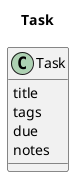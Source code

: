 @startuml
' http://plantuml.com/classes.html
title Task
class Task {
    title
    tags
    due
    notes
}

@enduml

